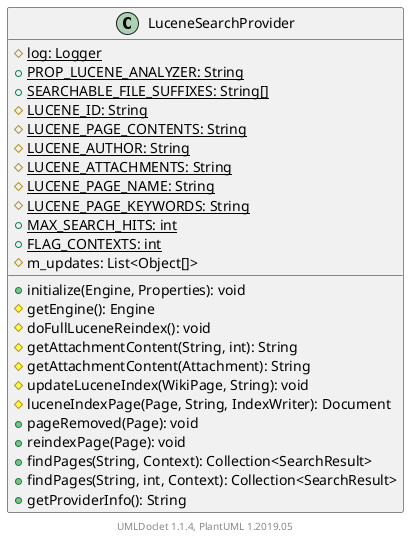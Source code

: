@startuml

    class LuceneSearchProvider [[LuceneSearchProvider.html]] {
        {static} #log: Logger
        {static} +PROP_LUCENE_ANALYZER: String
        {static} +SEARCHABLE_FILE_SUFFIXES: String[]
        {static} #LUCENE_ID: String
        {static} #LUCENE_PAGE_CONTENTS: String
        {static} #LUCENE_AUTHOR: String
        {static} #LUCENE_ATTACHMENTS: String
        {static} #LUCENE_PAGE_NAME: String
        {static} #LUCENE_PAGE_KEYWORDS: String
        {static} +MAX_SEARCH_HITS: int
        {static} +FLAG_CONTEXTS: int
        #m_updates: List<Object[]>
        +initialize(Engine, Properties): void
        #getEngine(): Engine
        #doFullLuceneReindex(): void
        #getAttachmentContent(String, int): String
        #getAttachmentContent(Attachment): String
        #updateLuceneIndex(WikiPage, String): void
        #luceneIndexPage(Page, String, IndexWriter): Document
        +pageRemoved(Page): void
        +reindexPage(Page): void
        +findPages(String, Context): Collection<SearchResult>
        +findPages(String, int, Context): Collection<SearchResult>
        +getProviderInfo(): String
    }


    center footer UMLDoclet 1.1.4, PlantUML 1.2019.05
@enduml
